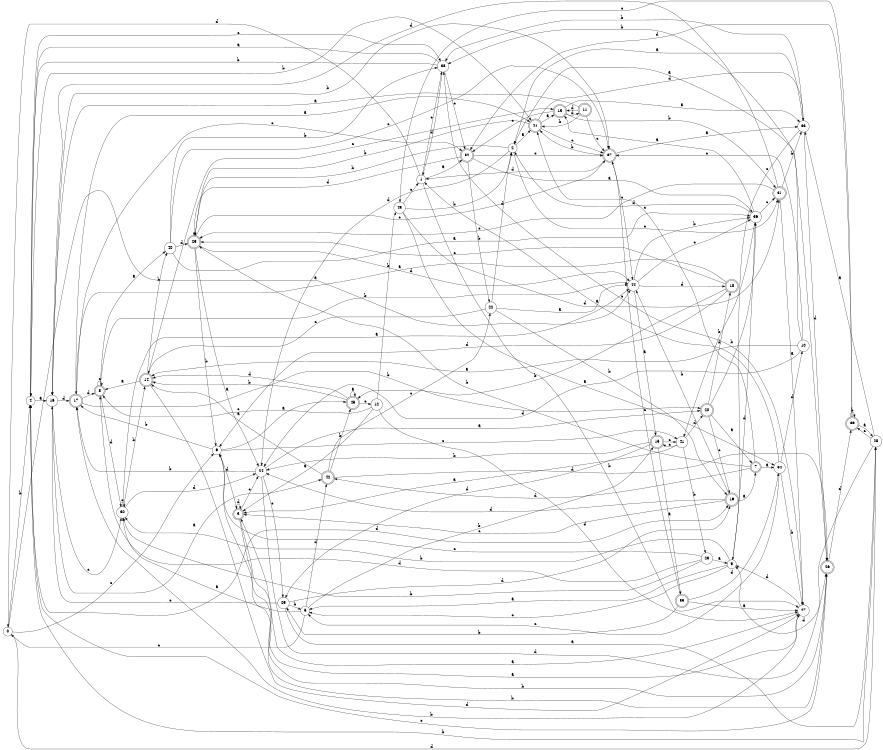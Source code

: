 digraph n37_6 {
__start0 [label="" shape="none"];

rankdir=LR;
size="8,5";

s0 [style="filled", color="black", fillcolor="white" shape="circle", label="0"];
s1 [style="filled", color="black", fillcolor="white" shape="circle", label="1"];
s2 [style="filled", color="black", fillcolor="white" shape="circle", label="2"];
s3 [style="rounded,filled", color="black", fillcolor="white" shape="doublecircle", label="3"];
s4 [style="filled", color="black", fillcolor="white" shape="circle", label="4"];
s5 [style="filled", color="black", fillcolor="white" shape="circle", label="5"];
s6 [style="filled", color="black", fillcolor="white" shape="circle", label="6"];
s7 [style="rounded,filled", color="black", fillcolor="white" shape="doublecircle", label="7"];
s8 [style="rounded,filled", color="black", fillcolor="white" shape="doublecircle", label="8"];
s9 [style="filled", color="black", fillcolor="white" shape="circle", label="9"];
s10 [style="filled", color="black", fillcolor="white" shape="circle", label="10"];
s11 [style="rounded,filled", color="black", fillcolor="white" shape="doublecircle", label="11"];
s12 [style="filled", color="black", fillcolor="white" shape="circle", label="12"];
s13 [style="rounded,filled", color="black", fillcolor="white" shape="doublecircle", label="13"];
s14 [style="rounded,filled", color="black", fillcolor="white" shape="doublecircle", label="14"];
s15 [style="rounded,filled", color="black", fillcolor="white" shape="doublecircle", label="15"];
s16 [style="filled", color="black", fillcolor="white" shape="circle", label="16"];
s17 [style="rounded,filled", color="black", fillcolor="white" shape="doublecircle", label="17"];
s18 [style="rounded,filled", color="black", fillcolor="white" shape="doublecircle", label="18"];
s19 [style="rounded,filled", color="black", fillcolor="white" shape="doublecircle", label="19"];
s20 [style="rounded,filled", color="black", fillcolor="white" shape="doublecircle", label="20"];
s21 [style="rounded,filled", color="black", fillcolor="white" shape="doublecircle", label="21"];
s22 [style="filled", color="black", fillcolor="white" shape="circle", label="22"];
s23 [style="filled", color="black", fillcolor="white" shape="circle", label="23"];
s24 [style="filled", color="black", fillcolor="white" shape="circle", label="24"];
s25 [style="rounded,filled", color="black", fillcolor="white" shape="doublecircle", label="25"];
s26 [style="rounded,filled", color="black", fillcolor="white" shape="doublecircle", label="26"];
s27 [style="filled", color="black", fillcolor="white" shape="circle", label="27"];
s28 [style="filled", color="black", fillcolor="white" shape="circle", label="28"];
s29 [style="filled", color="black", fillcolor="white" shape="circle", label="29"];
s30 [style="filled", color="black", fillcolor="white" shape="circle", label="30"];
s31 [style="rounded,filled", color="black", fillcolor="white" shape="doublecircle", label="31"];
s32 [style="rounded,filled", color="black", fillcolor="white" shape="doublecircle", label="32"];
s33 [style="filled", color="black", fillcolor="white" shape="circle", label="33"];
s34 [style="filled", color="black", fillcolor="white" shape="circle", label="34"];
s35 [style="rounded,filled", color="black", fillcolor="white" shape="doublecircle", label="35"];
s36 [style="filled", color="black", fillcolor="white" shape="circle", label="36"];
s37 [style="rounded,filled", color="black", fillcolor="white" shape="doublecircle", label="37"];
s38 [style="filled", color="black", fillcolor="white" shape="circle", label="38"];
s39 [style="rounded,filled", color="black", fillcolor="white" shape="doublecircle", label="39"];
s40 [style="filled", color="black", fillcolor="white" shape="circle", label="40"];
s41 [style="filled", color="black", fillcolor="white" shape="circle", label="41"];
s42 [style="rounded,filled", color="black", fillcolor="white" shape="doublecircle", label="42"];
s43 [style="filled", color="black", fillcolor="white" shape="circle", label="43"];
s44 [style="filled", color="black", fillcolor="white" shape="circle", label="44"];
s45 [style="rounded,filled", color="black", fillcolor="white" shape="doublecircle", label="45"];
s0 -> s44 [label="a"];
s0 -> s4 [label="b"];
s0 -> s6 [label="c"];
s0 -> s28 [label="d"];
s1 -> s32 [label="a"];
s1 -> s27 [label="b"];
s1 -> s38 [label="c"];
s1 -> s0 [label="d"];
s2 -> s21 [label="a"];
s2 -> s25 [label="b"];
s2 -> s31 [label="c"];
s2 -> s24 [label="d"];
s3 -> s27 [label="a"];
s3 -> s26 [label="b"];
s3 -> s24 [label="c"];
s3 -> s3 [label="d"];
s4 -> s16 [label="a"];
s4 -> s21 [label="b"];
s4 -> s38 [label="c"];
s4 -> s19 [label="d"];
s5 -> s30 [label="a"];
s5 -> s15 [label="b"];
s5 -> s0 [label="c"];
s5 -> s42 [label="d"];
s6 -> s45 [label="a"];
s6 -> s17 [label="b"];
s6 -> s41 [label="c"];
s6 -> s3 [label="d"];
s7 -> s34 [label="a"];
s7 -> s25 [label="b"];
s7 -> s21 [label="c"];
s7 -> s42 [label="d"];
s8 -> s40 [label="a"];
s8 -> s44 [label="b"];
s8 -> s8 [label="c"];
s8 -> s30 [label="d"];
s9 -> s5 [label="a"];
s9 -> s30 [label="b"];
s9 -> s5 [label="c"];
s9 -> s36 [label="d"];
s10 -> s14 [label="a"];
s10 -> s38 [label="b"];
s10 -> s37 [label="c"];
s10 -> s24 [label="d"];
s11 -> s16 [label="a"];
s11 -> s21 [label="b"];
s11 -> s37 [label="c"];
s11 -> s13 [label="d"];
s12 -> s3 [label="a"];
s12 -> s43 [label="b"];
s12 -> s8 [label="c"];
s12 -> s27 [label="d"];
s13 -> s33 [label="a"];
s13 -> s31 [label="b"];
s13 -> s32 [label="c"];
s13 -> s11 [label="d"];
s14 -> s8 [label="a"];
s14 -> s40 [label="b"];
s14 -> s13 [label="c"];
s14 -> s27 [label="d"];
s15 -> s35 [label="a"];
s15 -> s24 [label="b"];
s15 -> s41 [label="c"];
s15 -> s29 [label="d"];
s16 -> s42 [label="a"];
s16 -> s37 [label="b"];
s16 -> s30 [label="c"];
s16 -> s17 [label="d"];
s17 -> s21 [label="a"];
s17 -> s20 [label="b"];
s17 -> s32 [label="c"];
s17 -> s8 [label="d"];
s18 -> s17 [label="a"];
s18 -> s45 [label="b"];
s18 -> s25 [label="c"];
s18 -> s6 [label="d"];
s19 -> s7 [label="a"];
s19 -> s44 [label="b"];
s19 -> s3 [label="c"];
s19 -> s24 [label="d"];
s20 -> s7 [label="a"];
s20 -> s36 [label="b"];
s20 -> s19 [label="c"];
s20 -> s18 [label="d"];
s21 -> s13 [label="a"];
s21 -> s25 [label="b"];
s21 -> s37 [label="c"];
s21 -> s33 [label="d"];
s22 -> s44 [label="a"];
s22 -> s19 [label="b"];
s22 -> s14 [label="c"];
s22 -> s2 [label="d"];
s23 -> s9 [label="a"];
s23 -> s30 [label="b"];
s23 -> s6 [label="c"];
s23 -> s8 [label="d"];
s24 -> s20 [label="a"];
s24 -> s17 [label="b"];
s24 -> s29 [label="c"];
s24 -> s26 [label="d"];
s25 -> s24 [label="a"];
s25 -> s6 [label="b"];
s25 -> s37 [label="c"];
s25 -> s44 [label="d"];
s26 -> s2 [label="a"];
s26 -> s6 [label="b"];
s26 -> s4 [label="c"];
s26 -> s39 [label="d"];
s27 -> s3 [label="a"];
s27 -> s17 [label="b"];
s27 -> s38 [label="c"];
s27 -> s9 [label="d"];
s28 -> s33 [label="a"];
s28 -> s4 [label="b"];
s28 -> s39 [label="c"];
s28 -> s9 [label="d"];
s29 -> s28 [label="a"];
s29 -> s5 [label="b"];
s29 -> s16 [label="c"];
s29 -> s19 [label="d"];
s30 -> s44 [label="a"];
s30 -> s14 [label="b"];
s30 -> s30 [label="c"];
s30 -> s24 [label="d"];
s31 -> s27 [label="a"];
s31 -> s33 [label="b"];
s31 -> s25 [label="c"];
s31 -> s16 [label="d"];
s32 -> s36 [label="a"];
s32 -> s22 [label="b"];
s32 -> s37 [label="c"];
s32 -> s25 [label="d"];
s33 -> s2 [label="a"];
s33 -> s38 [label="b"];
s33 -> s9 [label="c"];
s33 -> s26 [label="d"];
s34 -> s1 [label="a"];
s34 -> s27 [label="b"];
s34 -> s5 [label="c"];
s34 -> s10 [label="d"];
s35 -> s27 [label="a"];
s35 -> s29 [label="b"];
s35 -> s37 [label="c"];
s35 -> s34 [label="d"];
s36 -> s13 [label="a"];
s36 -> s41 [label="b"];
s36 -> s31 [label="c"];
s36 -> s2 [label="d"];
s37 -> s33 [label="a"];
s37 -> s21 [label="b"];
s37 -> s44 [label="c"];
s37 -> s1 [label="d"];
s38 -> s4 [label="a"];
s38 -> s4 [label="b"];
s38 -> s32 [label="c"];
s38 -> s1 [label="d"];
s39 -> s28 [label="a"];
s39 -> s39 [label="b"];
s39 -> s43 [label="c"];
s39 -> s32 [label="d"];
s40 -> s36 [label="a"];
s40 -> s38 [label="b"];
s40 -> s37 [label="c"];
s40 -> s25 [label="d"];
s41 -> s3 [label="a"];
s41 -> s23 [label="b"];
s41 -> s15 [label="c"];
s41 -> s20 [label="d"];
s42 -> s14 [label="a"];
s42 -> s45 [label="b"];
s42 -> s22 [label="c"];
s42 -> s26 [label="d"];
s43 -> s34 [label="a"];
s43 -> s2 [label="b"];
s43 -> s1 [label="c"];
s43 -> s31 [label="d"];
s44 -> s15 [label="a"];
s44 -> s36 [label="b"];
s44 -> s36 [label="c"];
s44 -> s18 [label="d"];
s45 -> s45 [label="a"];
s45 -> s14 [label="b"];
s45 -> s12 [label="c"];
s45 -> s14 [label="d"];

}